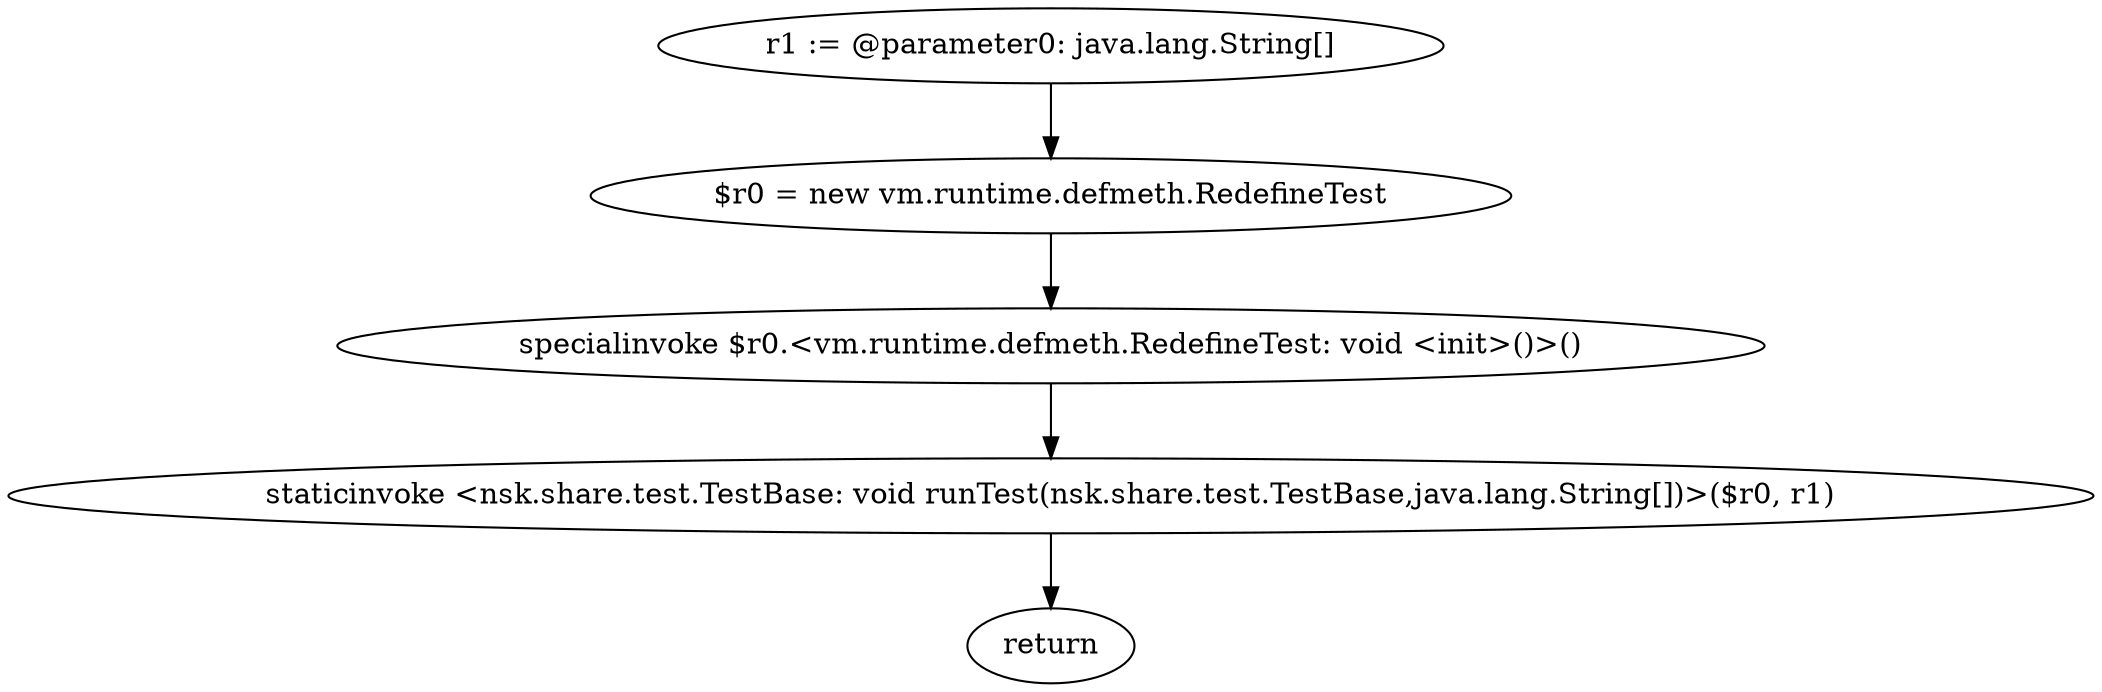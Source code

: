 digraph "unitGraph" {
    "r1 := @parameter0: java.lang.String[]"
    "$r0 = new vm.runtime.defmeth.RedefineTest"
    "specialinvoke $r0.<vm.runtime.defmeth.RedefineTest: void <init>()>()"
    "staticinvoke <nsk.share.test.TestBase: void runTest(nsk.share.test.TestBase,java.lang.String[])>($r0, r1)"
    "return"
    "r1 := @parameter0: java.lang.String[]"->"$r0 = new vm.runtime.defmeth.RedefineTest";
    "$r0 = new vm.runtime.defmeth.RedefineTest"->"specialinvoke $r0.<vm.runtime.defmeth.RedefineTest: void <init>()>()";
    "specialinvoke $r0.<vm.runtime.defmeth.RedefineTest: void <init>()>()"->"staticinvoke <nsk.share.test.TestBase: void runTest(nsk.share.test.TestBase,java.lang.String[])>($r0, r1)";
    "staticinvoke <nsk.share.test.TestBase: void runTest(nsk.share.test.TestBase,java.lang.String[])>($r0, r1)"->"return";
}
